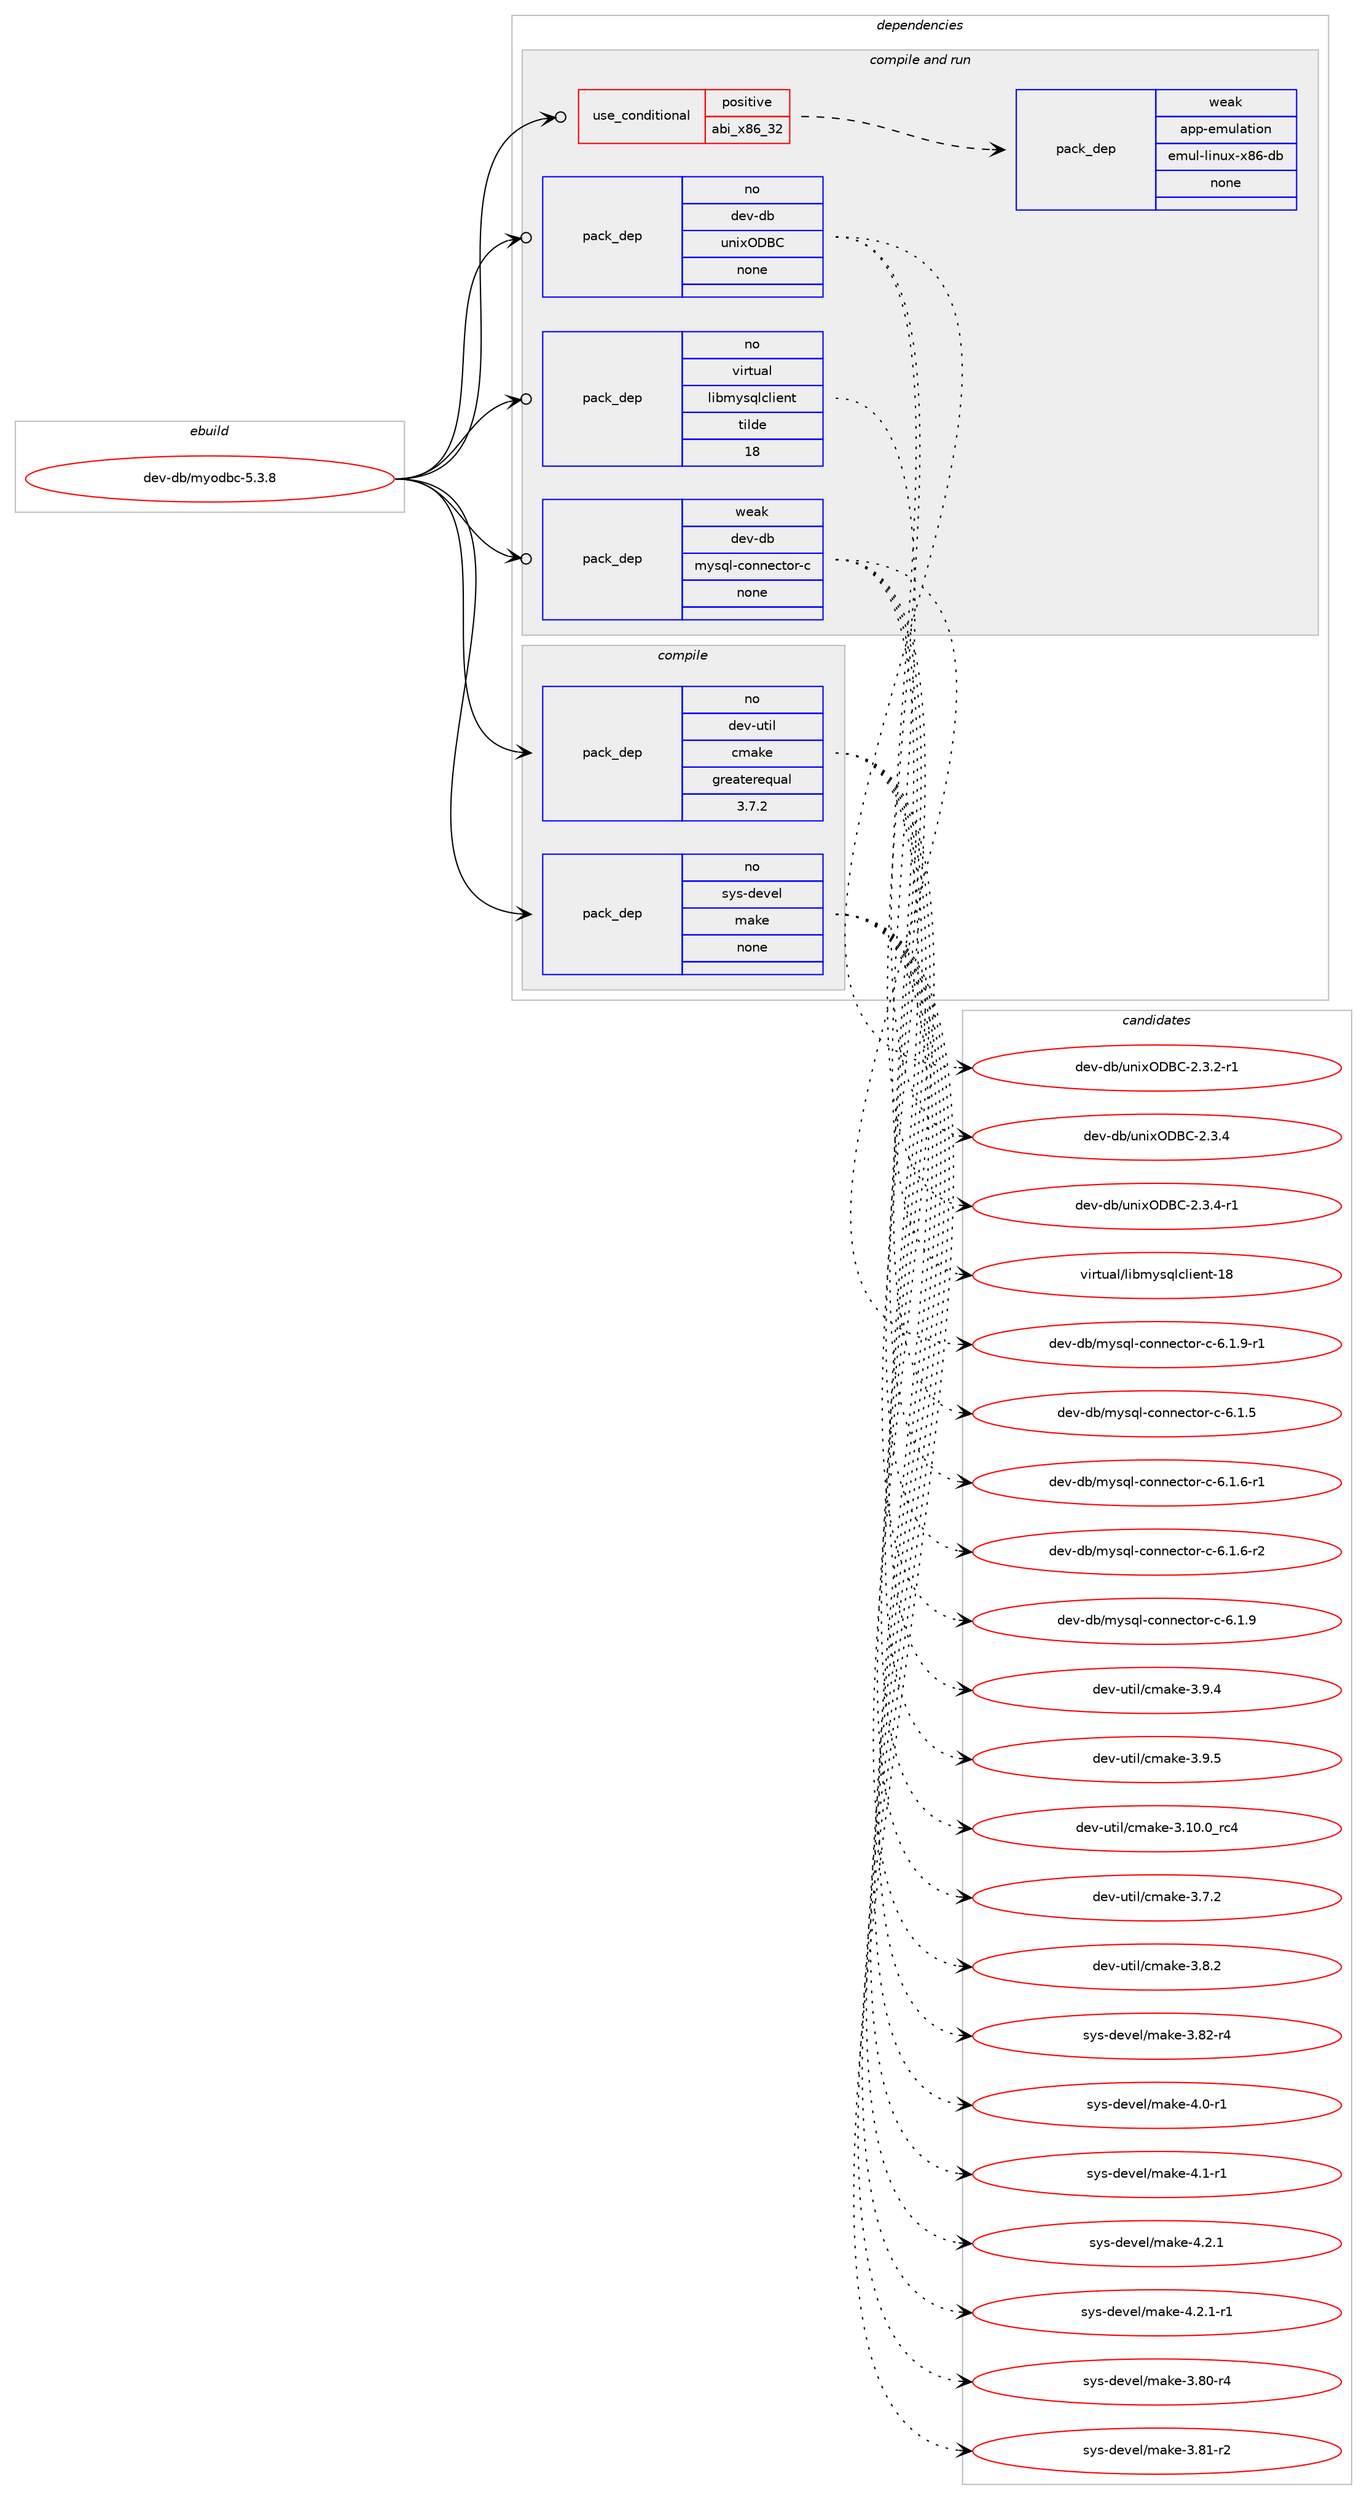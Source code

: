 digraph prolog {

# *************
# Graph options
# *************

newrank=true;
concentrate=true;
compound=true;
graph [rankdir=LR,fontname=Helvetica,fontsize=10,ranksep=1.5];#, ranksep=2.5, nodesep=0.2];
edge  [arrowhead=vee];
node  [fontname=Helvetica,fontsize=10];

# **********
# The ebuild
# **********

subgraph cluster_leftcol {
color=gray;
rank=same;
label=<<i>ebuild</i>>;
id [label="dev-db/myodbc-5.3.8", color=red, width=4, href="../dev-db/myodbc-5.3.8.svg"];
}

# ****************
# The dependencies
# ****************

subgraph cluster_midcol {
color=gray;
label=<<i>dependencies</i>>;
subgraph cluster_compile {
fillcolor="#eeeeee";
style=filled;
label=<<i>compile</i>>;
subgraph pack49856 {
dependency67699 [label=<<TABLE BORDER="0" CELLBORDER="1" CELLSPACING="0" CELLPADDING="4" WIDTH="220"><TR><TD ROWSPAN="6" CELLPADDING="30">pack_dep</TD></TR><TR><TD WIDTH="110">no</TD></TR><TR><TD>dev-util</TD></TR><TR><TD>cmake</TD></TR><TR><TD>greaterequal</TD></TR><TR><TD>3.7.2</TD></TR></TABLE>>, shape=none, color=blue];
}
id:e -> dependency67699:w [weight=20,style="solid",arrowhead="vee"];
subgraph pack49857 {
dependency67700 [label=<<TABLE BORDER="0" CELLBORDER="1" CELLSPACING="0" CELLPADDING="4" WIDTH="220"><TR><TD ROWSPAN="6" CELLPADDING="30">pack_dep</TD></TR><TR><TD WIDTH="110">no</TD></TR><TR><TD>sys-devel</TD></TR><TR><TD>make</TD></TR><TR><TD>none</TD></TR><TR><TD></TD></TR></TABLE>>, shape=none, color=blue];
}
id:e -> dependency67700:w [weight=20,style="solid",arrowhead="vee"];
}
subgraph cluster_compileandrun {
fillcolor="#eeeeee";
style=filled;
label=<<i>compile and run</i>>;
subgraph cond16342 {
dependency67701 [label=<<TABLE BORDER="0" CELLBORDER="1" CELLSPACING="0" CELLPADDING="4"><TR><TD ROWSPAN="3" CELLPADDING="10">use_conditional</TD></TR><TR><TD>positive</TD></TR><TR><TD>abi_x86_32</TD></TR></TABLE>>, shape=none, color=red];
subgraph pack49858 {
dependency67702 [label=<<TABLE BORDER="0" CELLBORDER="1" CELLSPACING="0" CELLPADDING="4" WIDTH="220"><TR><TD ROWSPAN="6" CELLPADDING="30">pack_dep</TD></TR><TR><TD WIDTH="110">weak</TD></TR><TR><TD>app-emulation</TD></TR><TR><TD>emul-linux-x86-db</TD></TR><TR><TD>none</TD></TR><TR><TD></TD></TR></TABLE>>, shape=none, color=blue];
}
dependency67701:e -> dependency67702:w [weight=20,style="dashed",arrowhead="vee"];
}
id:e -> dependency67701:w [weight=20,style="solid",arrowhead="odotvee"];
subgraph pack49859 {
dependency67703 [label=<<TABLE BORDER="0" CELLBORDER="1" CELLSPACING="0" CELLPADDING="4" WIDTH="220"><TR><TD ROWSPAN="6" CELLPADDING="30">pack_dep</TD></TR><TR><TD WIDTH="110">no</TD></TR><TR><TD>dev-db</TD></TR><TR><TD>unixODBC</TD></TR><TR><TD>none</TD></TR><TR><TD></TD></TR></TABLE>>, shape=none, color=blue];
}
id:e -> dependency67703:w [weight=20,style="solid",arrowhead="odotvee"];
subgraph pack49860 {
dependency67704 [label=<<TABLE BORDER="0" CELLBORDER="1" CELLSPACING="0" CELLPADDING="4" WIDTH="220"><TR><TD ROWSPAN="6" CELLPADDING="30">pack_dep</TD></TR><TR><TD WIDTH="110">no</TD></TR><TR><TD>virtual</TD></TR><TR><TD>libmysqlclient</TD></TR><TR><TD>tilde</TD></TR><TR><TD>18</TD></TR></TABLE>>, shape=none, color=blue];
}
id:e -> dependency67704:w [weight=20,style="solid",arrowhead="odotvee"];
subgraph pack49861 {
dependency67705 [label=<<TABLE BORDER="0" CELLBORDER="1" CELLSPACING="0" CELLPADDING="4" WIDTH="220"><TR><TD ROWSPAN="6" CELLPADDING="30">pack_dep</TD></TR><TR><TD WIDTH="110">weak</TD></TR><TR><TD>dev-db</TD></TR><TR><TD>mysql-connector-c</TD></TR><TR><TD>none</TD></TR><TR><TD></TD></TR></TABLE>>, shape=none, color=blue];
}
id:e -> dependency67705:w [weight=20,style="solid",arrowhead="odotvee"];
}
subgraph cluster_run {
fillcolor="#eeeeee";
style=filled;
label=<<i>run</i>>;
}
}

# **************
# The candidates
# **************

subgraph cluster_choices {
rank=same;
color=gray;
label=<<i>candidates</i>>;

subgraph choice49856 {
color=black;
nodesep=1;
choice1001011184511711610510847991099710710145514649484648951149952 [label="dev-util/cmake-3.10.0_rc4", color=red, width=4,href="../dev-util/cmake-3.10.0_rc4.svg"];
choice10010111845117116105108479910997107101455146554650 [label="dev-util/cmake-3.7.2", color=red, width=4,href="../dev-util/cmake-3.7.2.svg"];
choice10010111845117116105108479910997107101455146564650 [label="dev-util/cmake-3.8.2", color=red, width=4,href="../dev-util/cmake-3.8.2.svg"];
choice10010111845117116105108479910997107101455146574652 [label="dev-util/cmake-3.9.4", color=red, width=4,href="../dev-util/cmake-3.9.4.svg"];
choice10010111845117116105108479910997107101455146574653 [label="dev-util/cmake-3.9.5", color=red, width=4,href="../dev-util/cmake-3.9.5.svg"];
dependency67699:e -> choice1001011184511711610510847991099710710145514649484648951149952:w [style=dotted,weight="100"];
dependency67699:e -> choice10010111845117116105108479910997107101455146554650:w [style=dotted,weight="100"];
dependency67699:e -> choice10010111845117116105108479910997107101455146564650:w [style=dotted,weight="100"];
dependency67699:e -> choice10010111845117116105108479910997107101455146574652:w [style=dotted,weight="100"];
dependency67699:e -> choice10010111845117116105108479910997107101455146574653:w [style=dotted,weight="100"];
}
subgraph choice49857 {
color=black;
nodesep=1;
choice11512111545100101118101108471099710710145514656484511452 [label="sys-devel/make-3.80-r4", color=red, width=4,href="../sys-devel/make-3.80-r4.svg"];
choice11512111545100101118101108471099710710145514656494511450 [label="sys-devel/make-3.81-r2", color=red, width=4,href="../sys-devel/make-3.81-r2.svg"];
choice11512111545100101118101108471099710710145514656504511452 [label="sys-devel/make-3.82-r4", color=red, width=4,href="../sys-devel/make-3.82-r4.svg"];
choice115121115451001011181011084710997107101455246484511449 [label="sys-devel/make-4.0-r1", color=red, width=4,href="../sys-devel/make-4.0-r1.svg"];
choice115121115451001011181011084710997107101455246494511449 [label="sys-devel/make-4.1-r1", color=red, width=4,href="../sys-devel/make-4.1-r1.svg"];
choice115121115451001011181011084710997107101455246504649 [label="sys-devel/make-4.2.1", color=red, width=4,href="../sys-devel/make-4.2.1.svg"];
choice1151211154510010111810110847109971071014552465046494511449 [label="sys-devel/make-4.2.1-r1", color=red, width=4,href="../sys-devel/make-4.2.1-r1.svg"];
dependency67700:e -> choice11512111545100101118101108471099710710145514656484511452:w [style=dotted,weight="100"];
dependency67700:e -> choice11512111545100101118101108471099710710145514656494511450:w [style=dotted,weight="100"];
dependency67700:e -> choice11512111545100101118101108471099710710145514656504511452:w [style=dotted,weight="100"];
dependency67700:e -> choice115121115451001011181011084710997107101455246484511449:w [style=dotted,weight="100"];
dependency67700:e -> choice115121115451001011181011084710997107101455246494511449:w [style=dotted,weight="100"];
dependency67700:e -> choice115121115451001011181011084710997107101455246504649:w [style=dotted,weight="100"];
dependency67700:e -> choice1151211154510010111810110847109971071014552465046494511449:w [style=dotted,weight="100"];
}
subgraph choice49858 {
color=black;
nodesep=1;
}
subgraph choice49859 {
color=black;
nodesep=1;
choice100101118451009847117110105120796866674550465146504511449 [label="dev-db/unixODBC-2.3.2-r1", color=red, width=4,href="../dev-db/unixODBC-2.3.2-r1.svg"];
choice10010111845100984711711010512079686667455046514652 [label="dev-db/unixODBC-2.3.4", color=red, width=4,href="../dev-db/unixODBC-2.3.4.svg"];
choice100101118451009847117110105120796866674550465146524511449 [label="dev-db/unixODBC-2.3.4-r1", color=red, width=4,href="../dev-db/unixODBC-2.3.4-r1.svg"];
dependency67703:e -> choice100101118451009847117110105120796866674550465146504511449:w [style=dotted,weight="100"];
dependency67703:e -> choice10010111845100984711711010512079686667455046514652:w [style=dotted,weight="100"];
dependency67703:e -> choice100101118451009847117110105120796866674550465146524511449:w [style=dotted,weight="100"];
}
subgraph choice49860 {
color=black;
nodesep=1;
choice11810511411611797108471081059810912111511310899108105101110116454956 [label="virtual/libmysqlclient-18", color=red, width=4,href="../virtual/libmysqlclient-18.svg"];
dependency67704:e -> choice11810511411611797108471081059810912111511310899108105101110116454956:w [style=dotted,weight="100"];
}
subgraph choice49861 {
color=black;
nodesep=1;
choice1001011184510098471091211151131084599111110110101991161111144599455446494653 [label="dev-db/mysql-connector-c-6.1.5", color=red, width=4,href="../dev-db/mysql-connector-c-6.1.5.svg"];
choice10010111845100984710912111511310845991111101101019911611111445994554464946544511449 [label="dev-db/mysql-connector-c-6.1.6-r1", color=red, width=4,href="../dev-db/mysql-connector-c-6.1.6-r1.svg"];
choice10010111845100984710912111511310845991111101101019911611111445994554464946544511450 [label="dev-db/mysql-connector-c-6.1.6-r2", color=red, width=4,href="../dev-db/mysql-connector-c-6.1.6-r2.svg"];
choice1001011184510098471091211151131084599111110110101991161111144599455446494657 [label="dev-db/mysql-connector-c-6.1.9", color=red, width=4,href="../dev-db/mysql-connector-c-6.1.9.svg"];
choice10010111845100984710912111511310845991111101101019911611111445994554464946574511449 [label="dev-db/mysql-connector-c-6.1.9-r1", color=red, width=4,href="../dev-db/mysql-connector-c-6.1.9-r1.svg"];
dependency67705:e -> choice1001011184510098471091211151131084599111110110101991161111144599455446494653:w [style=dotted,weight="100"];
dependency67705:e -> choice10010111845100984710912111511310845991111101101019911611111445994554464946544511449:w [style=dotted,weight="100"];
dependency67705:e -> choice10010111845100984710912111511310845991111101101019911611111445994554464946544511450:w [style=dotted,weight="100"];
dependency67705:e -> choice1001011184510098471091211151131084599111110110101991161111144599455446494657:w [style=dotted,weight="100"];
dependency67705:e -> choice10010111845100984710912111511310845991111101101019911611111445994554464946574511449:w [style=dotted,weight="100"];
}
}

}
